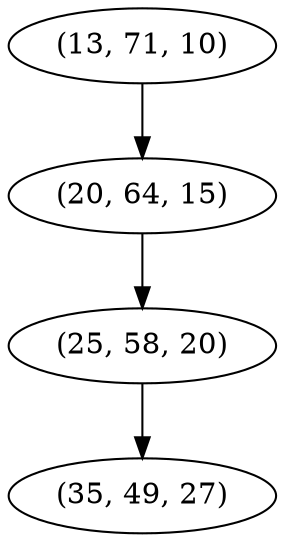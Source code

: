 digraph tree {
    "(13, 71, 10)";
    "(20, 64, 15)";
    "(25, 58, 20)";
    "(35, 49, 27)";
    "(13, 71, 10)" -> "(20, 64, 15)";
    "(20, 64, 15)" -> "(25, 58, 20)";
    "(25, 58, 20)" -> "(35, 49, 27)";
}
